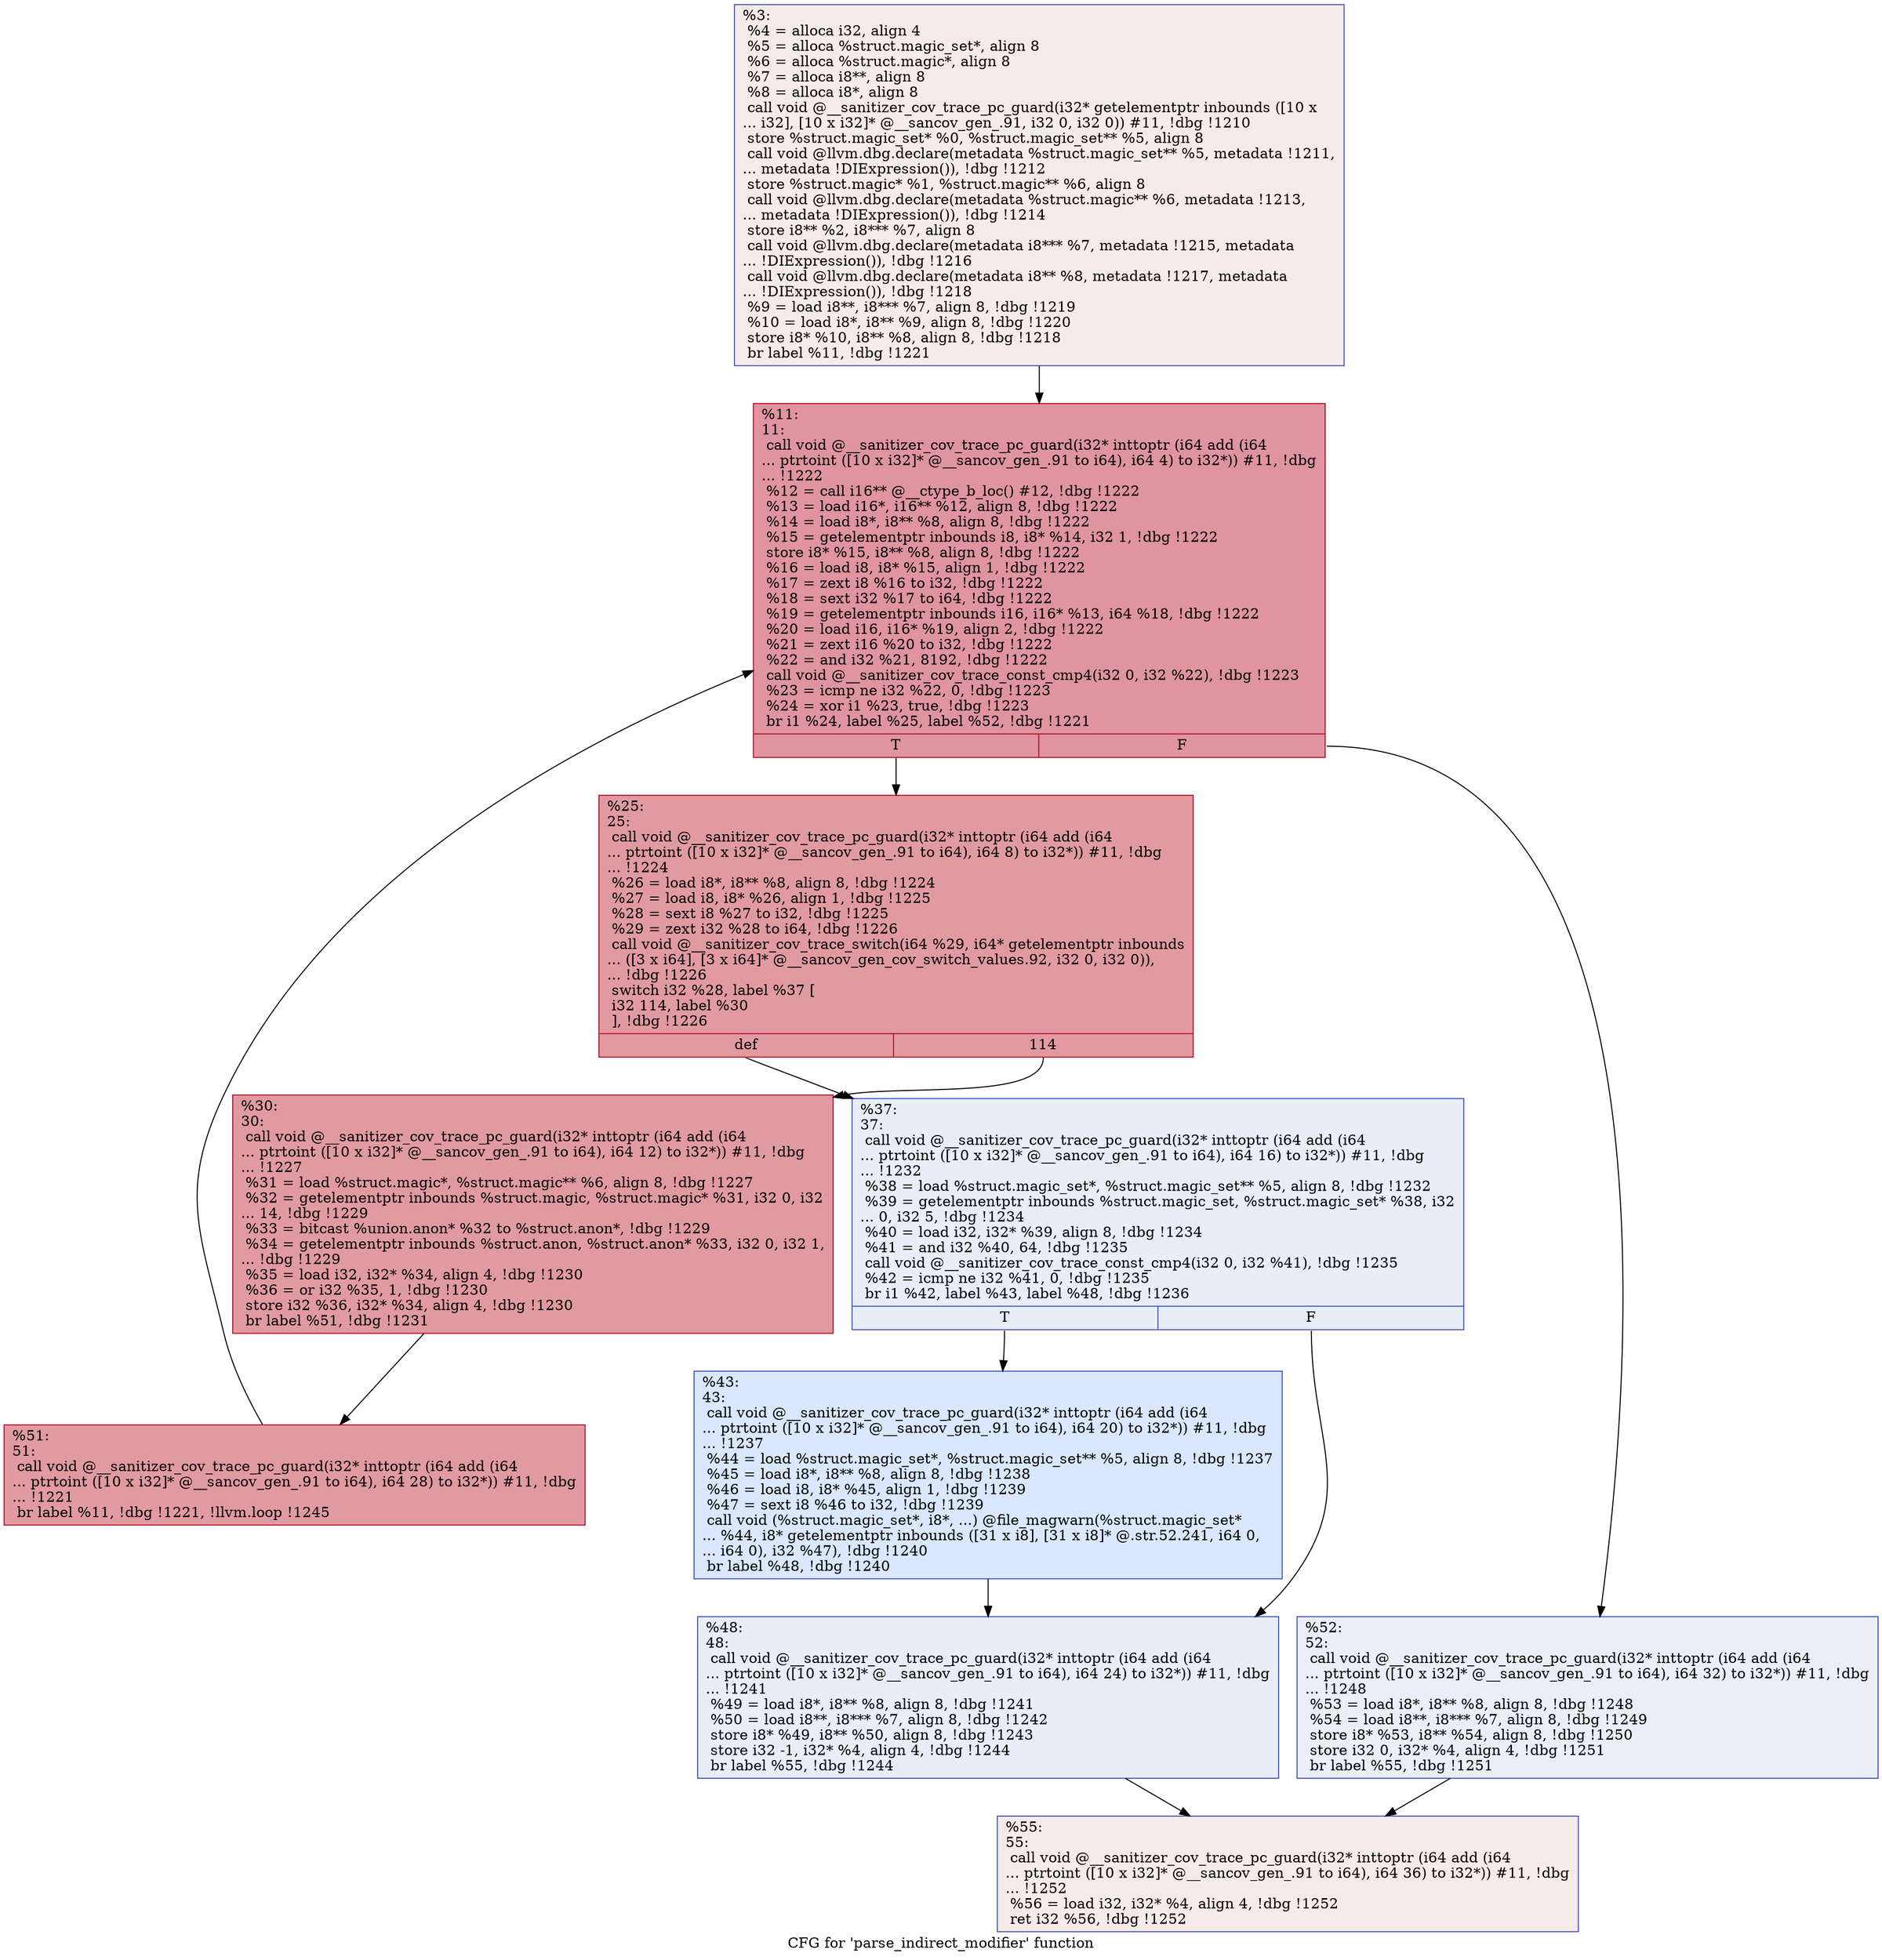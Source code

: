 digraph "CFG for 'parse_indirect_modifier' function" {
	label="CFG for 'parse_indirect_modifier' function";

	Node0x559c5c9a6850 [shape=record,color="#3d50c3ff", style=filled, fillcolor="#ead5c970",label="{%3:\l  %4 = alloca i32, align 4\l  %5 = alloca %struct.magic_set*, align 8\l  %6 = alloca %struct.magic*, align 8\l  %7 = alloca i8**, align 8\l  %8 = alloca i8*, align 8\l  call void @__sanitizer_cov_trace_pc_guard(i32* getelementptr inbounds ([10 x\l... i32], [10 x i32]* @__sancov_gen_.91, i32 0, i32 0)) #11, !dbg !1210\l  store %struct.magic_set* %0, %struct.magic_set** %5, align 8\l  call void @llvm.dbg.declare(metadata %struct.magic_set** %5, metadata !1211,\l... metadata !DIExpression()), !dbg !1212\l  store %struct.magic* %1, %struct.magic** %6, align 8\l  call void @llvm.dbg.declare(metadata %struct.magic** %6, metadata !1213,\l... metadata !DIExpression()), !dbg !1214\l  store i8** %2, i8*** %7, align 8\l  call void @llvm.dbg.declare(metadata i8*** %7, metadata !1215, metadata\l... !DIExpression()), !dbg !1216\l  call void @llvm.dbg.declare(metadata i8** %8, metadata !1217, metadata\l... !DIExpression()), !dbg !1218\l  %9 = load i8**, i8*** %7, align 8, !dbg !1219\l  %10 = load i8*, i8** %9, align 8, !dbg !1220\l  store i8* %10, i8** %8, align 8, !dbg !1218\l  br label %11, !dbg !1221\l}"];
	Node0x559c5c9a6850 -> Node0x559c5c9a6980;
	Node0x559c5c9a6980 [shape=record,color="#b70d28ff", style=filled, fillcolor="#b70d2870",label="{%11:\l11:                                               \l  call void @__sanitizer_cov_trace_pc_guard(i32* inttoptr (i64 add (i64\l... ptrtoint ([10 x i32]* @__sancov_gen_.91 to i64), i64 4) to i32*)) #11, !dbg\l... !1222\l  %12 = call i16** @__ctype_b_loc() #12, !dbg !1222\l  %13 = load i16*, i16** %12, align 8, !dbg !1222\l  %14 = load i8*, i8** %8, align 8, !dbg !1222\l  %15 = getelementptr inbounds i8, i8* %14, i32 1, !dbg !1222\l  store i8* %15, i8** %8, align 8, !dbg !1222\l  %16 = load i8, i8* %15, align 1, !dbg !1222\l  %17 = zext i8 %16 to i32, !dbg !1222\l  %18 = sext i32 %17 to i64, !dbg !1222\l  %19 = getelementptr inbounds i16, i16* %13, i64 %18, !dbg !1222\l  %20 = load i16, i16* %19, align 2, !dbg !1222\l  %21 = zext i16 %20 to i32, !dbg !1222\l  %22 = and i32 %21, 8192, !dbg !1222\l  call void @__sanitizer_cov_trace_const_cmp4(i32 0, i32 %22), !dbg !1223\l  %23 = icmp ne i32 %22, 0, !dbg !1223\l  %24 = xor i1 %23, true, !dbg !1223\l  br i1 %24, label %25, label %52, !dbg !1221\l|{<s0>T|<s1>F}}"];
	Node0x559c5c9a6980:s0 -> Node0x559c5c9a69d0;
	Node0x559c5c9a6980:s1 -> Node0x559c5c9a6bb0;
	Node0x559c5c9a69d0 [shape=record,color="#b70d28ff", style=filled, fillcolor="#bb1b2c70",label="{%25:\l25:                                               \l  call void @__sanitizer_cov_trace_pc_guard(i32* inttoptr (i64 add (i64\l... ptrtoint ([10 x i32]* @__sancov_gen_.91 to i64), i64 8) to i32*)) #11, !dbg\l... !1224\l  %26 = load i8*, i8** %8, align 8, !dbg !1224\l  %27 = load i8, i8* %26, align 1, !dbg !1225\l  %28 = sext i8 %27 to i32, !dbg !1225\l  %29 = zext i32 %28 to i64, !dbg !1226\l  call void @__sanitizer_cov_trace_switch(i64 %29, i64* getelementptr inbounds\l... ([3 x i64], [3 x i64]* @__sancov_gen_cov_switch_values.92, i32 0, i32 0)),\l... !dbg !1226\l  switch i32 %28, label %37 [\l    i32 114, label %30\l  ], !dbg !1226\l|{<s0>def|<s1>114}}"];
	Node0x559c5c9a69d0:s0 -> Node0x559c5c9a6a70;
	Node0x559c5c9a69d0:s1 -> Node0x559c5c9a6a20;
	Node0x559c5c9a6a20 [shape=record,color="#b70d28ff", style=filled, fillcolor="#bb1b2c70",label="{%30:\l30:                                               \l  call void @__sanitizer_cov_trace_pc_guard(i32* inttoptr (i64 add (i64\l... ptrtoint ([10 x i32]* @__sancov_gen_.91 to i64), i64 12) to i32*)) #11, !dbg\l... !1227\l  %31 = load %struct.magic*, %struct.magic** %6, align 8, !dbg !1227\l  %32 = getelementptr inbounds %struct.magic, %struct.magic* %31, i32 0, i32\l... 14, !dbg !1229\l  %33 = bitcast %union.anon* %32 to %struct.anon*, !dbg !1229\l  %34 = getelementptr inbounds %struct.anon, %struct.anon* %33, i32 0, i32 1,\l... !dbg !1229\l  %35 = load i32, i32* %34, align 4, !dbg !1230\l  %36 = or i32 %35, 1, !dbg !1230\l  store i32 %36, i32* %34, align 4, !dbg !1230\l  br label %51, !dbg !1231\l}"];
	Node0x559c5c9a6a20 -> Node0x559c5c9a6b60;
	Node0x559c5c9a6a70 [shape=record,color="#3d50c3ff", style=filled, fillcolor="#cbd8ee70",label="{%37:\l37:                                               \l  call void @__sanitizer_cov_trace_pc_guard(i32* inttoptr (i64 add (i64\l... ptrtoint ([10 x i32]* @__sancov_gen_.91 to i64), i64 16) to i32*)) #11, !dbg\l... !1232\l  %38 = load %struct.magic_set*, %struct.magic_set** %5, align 8, !dbg !1232\l  %39 = getelementptr inbounds %struct.magic_set, %struct.magic_set* %38, i32\l... 0, i32 5, !dbg !1234\l  %40 = load i32, i32* %39, align 8, !dbg !1234\l  %41 = and i32 %40, 64, !dbg !1235\l  call void @__sanitizer_cov_trace_const_cmp4(i32 0, i32 %41), !dbg !1235\l  %42 = icmp ne i32 %41, 0, !dbg !1235\l  br i1 %42, label %43, label %48, !dbg !1236\l|{<s0>T|<s1>F}}"];
	Node0x559c5c9a6a70:s0 -> Node0x559c5c9a6ac0;
	Node0x559c5c9a6a70:s1 -> Node0x559c5c9a6b10;
	Node0x559c5c9a6ac0 [shape=record,color="#3d50c3ff", style=filled, fillcolor="#abc8fd70",label="{%43:\l43:                                               \l  call void @__sanitizer_cov_trace_pc_guard(i32* inttoptr (i64 add (i64\l... ptrtoint ([10 x i32]* @__sancov_gen_.91 to i64), i64 20) to i32*)) #11, !dbg\l... !1237\l  %44 = load %struct.magic_set*, %struct.magic_set** %5, align 8, !dbg !1237\l  %45 = load i8*, i8** %8, align 8, !dbg !1238\l  %46 = load i8, i8* %45, align 1, !dbg !1239\l  %47 = sext i8 %46 to i32, !dbg !1239\l  call void (%struct.magic_set*, i8*, ...) @file_magwarn(%struct.magic_set*\l... %44, i8* getelementptr inbounds ([31 x i8], [31 x i8]* @.str.52.241, i64 0,\l... i64 0), i32 %47), !dbg !1240\l  br label %48, !dbg !1240\l}"];
	Node0x559c5c9a6ac0 -> Node0x559c5c9a6b10;
	Node0x559c5c9a6b10 [shape=record,color="#3d50c3ff", style=filled, fillcolor="#cbd8ee70",label="{%48:\l48:                                               \l  call void @__sanitizer_cov_trace_pc_guard(i32* inttoptr (i64 add (i64\l... ptrtoint ([10 x i32]* @__sancov_gen_.91 to i64), i64 24) to i32*)) #11, !dbg\l... !1241\l  %49 = load i8*, i8** %8, align 8, !dbg !1241\l  %50 = load i8**, i8*** %7, align 8, !dbg !1242\l  store i8* %49, i8** %50, align 8, !dbg !1243\l  store i32 -1, i32* %4, align 4, !dbg !1244\l  br label %55, !dbg !1244\l}"];
	Node0x559c5c9a6b10 -> Node0x559c5c9a6c00;
	Node0x559c5c9a6b60 [shape=record,color="#b70d28ff", style=filled, fillcolor="#bb1b2c70",label="{%51:\l51:                                               \l  call void @__sanitizer_cov_trace_pc_guard(i32* inttoptr (i64 add (i64\l... ptrtoint ([10 x i32]* @__sancov_gen_.91 to i64), i64 28) to i32*)) #11, !dbg\l... !1221\l  br label %11, !dbg !1221, !llvm.loop !1245\l}"];
	Node0x559c5c9a6b60 -> Node0x559c5c9a6980;
	Node0x559c5c9a6bb0 [shape=record,color="#3d50c3ff", style=filled, fillcolor="#cedaeb70",label="{%52:\l52:                                               \l  call void @__sanitizer_cov_trace_pc_guard(i32* inttoptr (i64 add (i64\l... ptrtoint ([10 x i32]* @__sancov_gen_.91 to i64), i64 32) to i32*)) #11, !dbg\l... !1248\l  %53 = load i8*, i8** %8, align 8, !dbg !1248\l  %54 = load i8**, i8*** %7, align 8, !dbg !1249\l  store i8* %53, i8** %54, align 8, !dbg !1250\l  store i32 0, i32* %4, align 4, !dbg !1251\l  br label %55, !dbg !1251\l}"];
	Node0x559c5c9a6bb0 -> Node0x559c5c9a6c00;
	Node0x559c5c9a6c00 [shape=record,color="#3d50c3ff", style=filled, fillcolor="#ead5c970",label="{%55:\l55:                                               \l  call void @__sanitizer_cov_trace_pc_guard(i32* inttoptr (i64 add (i64\l... ptrtoint ([10 x i32]* @__sancov_gen_.91 to i64), i64 36) to i32*)) #11, !dbg\l... !1252\l  %56 = load i32, i32* %4, align 4, !dbg !1252\l  ret i32 %56, !dbg !1252\l}"];
}
